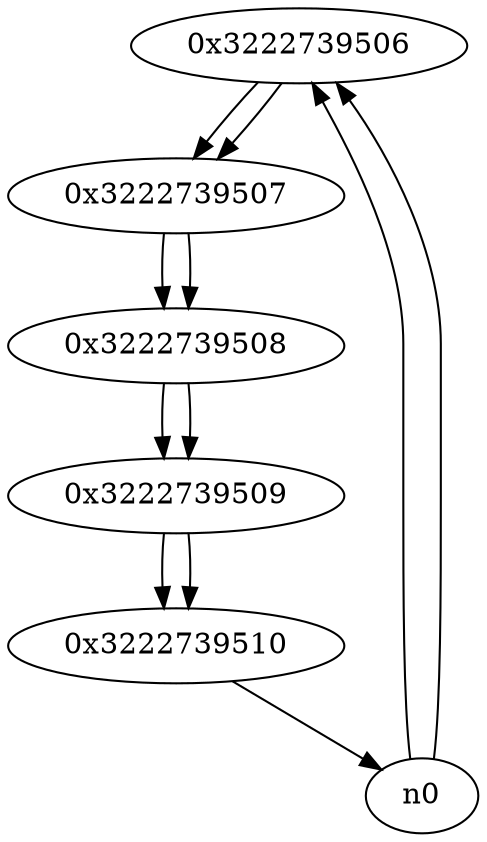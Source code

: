 digraph G{
/* nodes */
  n1 [label="0x3222739506"]
  n2 [label="0x3222739507"]
  n3 [label="0x3222739508"]
  n4 [label="0x3222739509"]
  n5 [label="0x3222739510"]
/* edges */
n1 -> n2;
n0 -> n1;
n0 -> n1;
n2 -> n3;
n1 -> n2;
n3 -> n4;
n2 -> n3;
n4 -> n5;
n3 -> n4;
n5 -> n0;
n4 -> n5;
}
